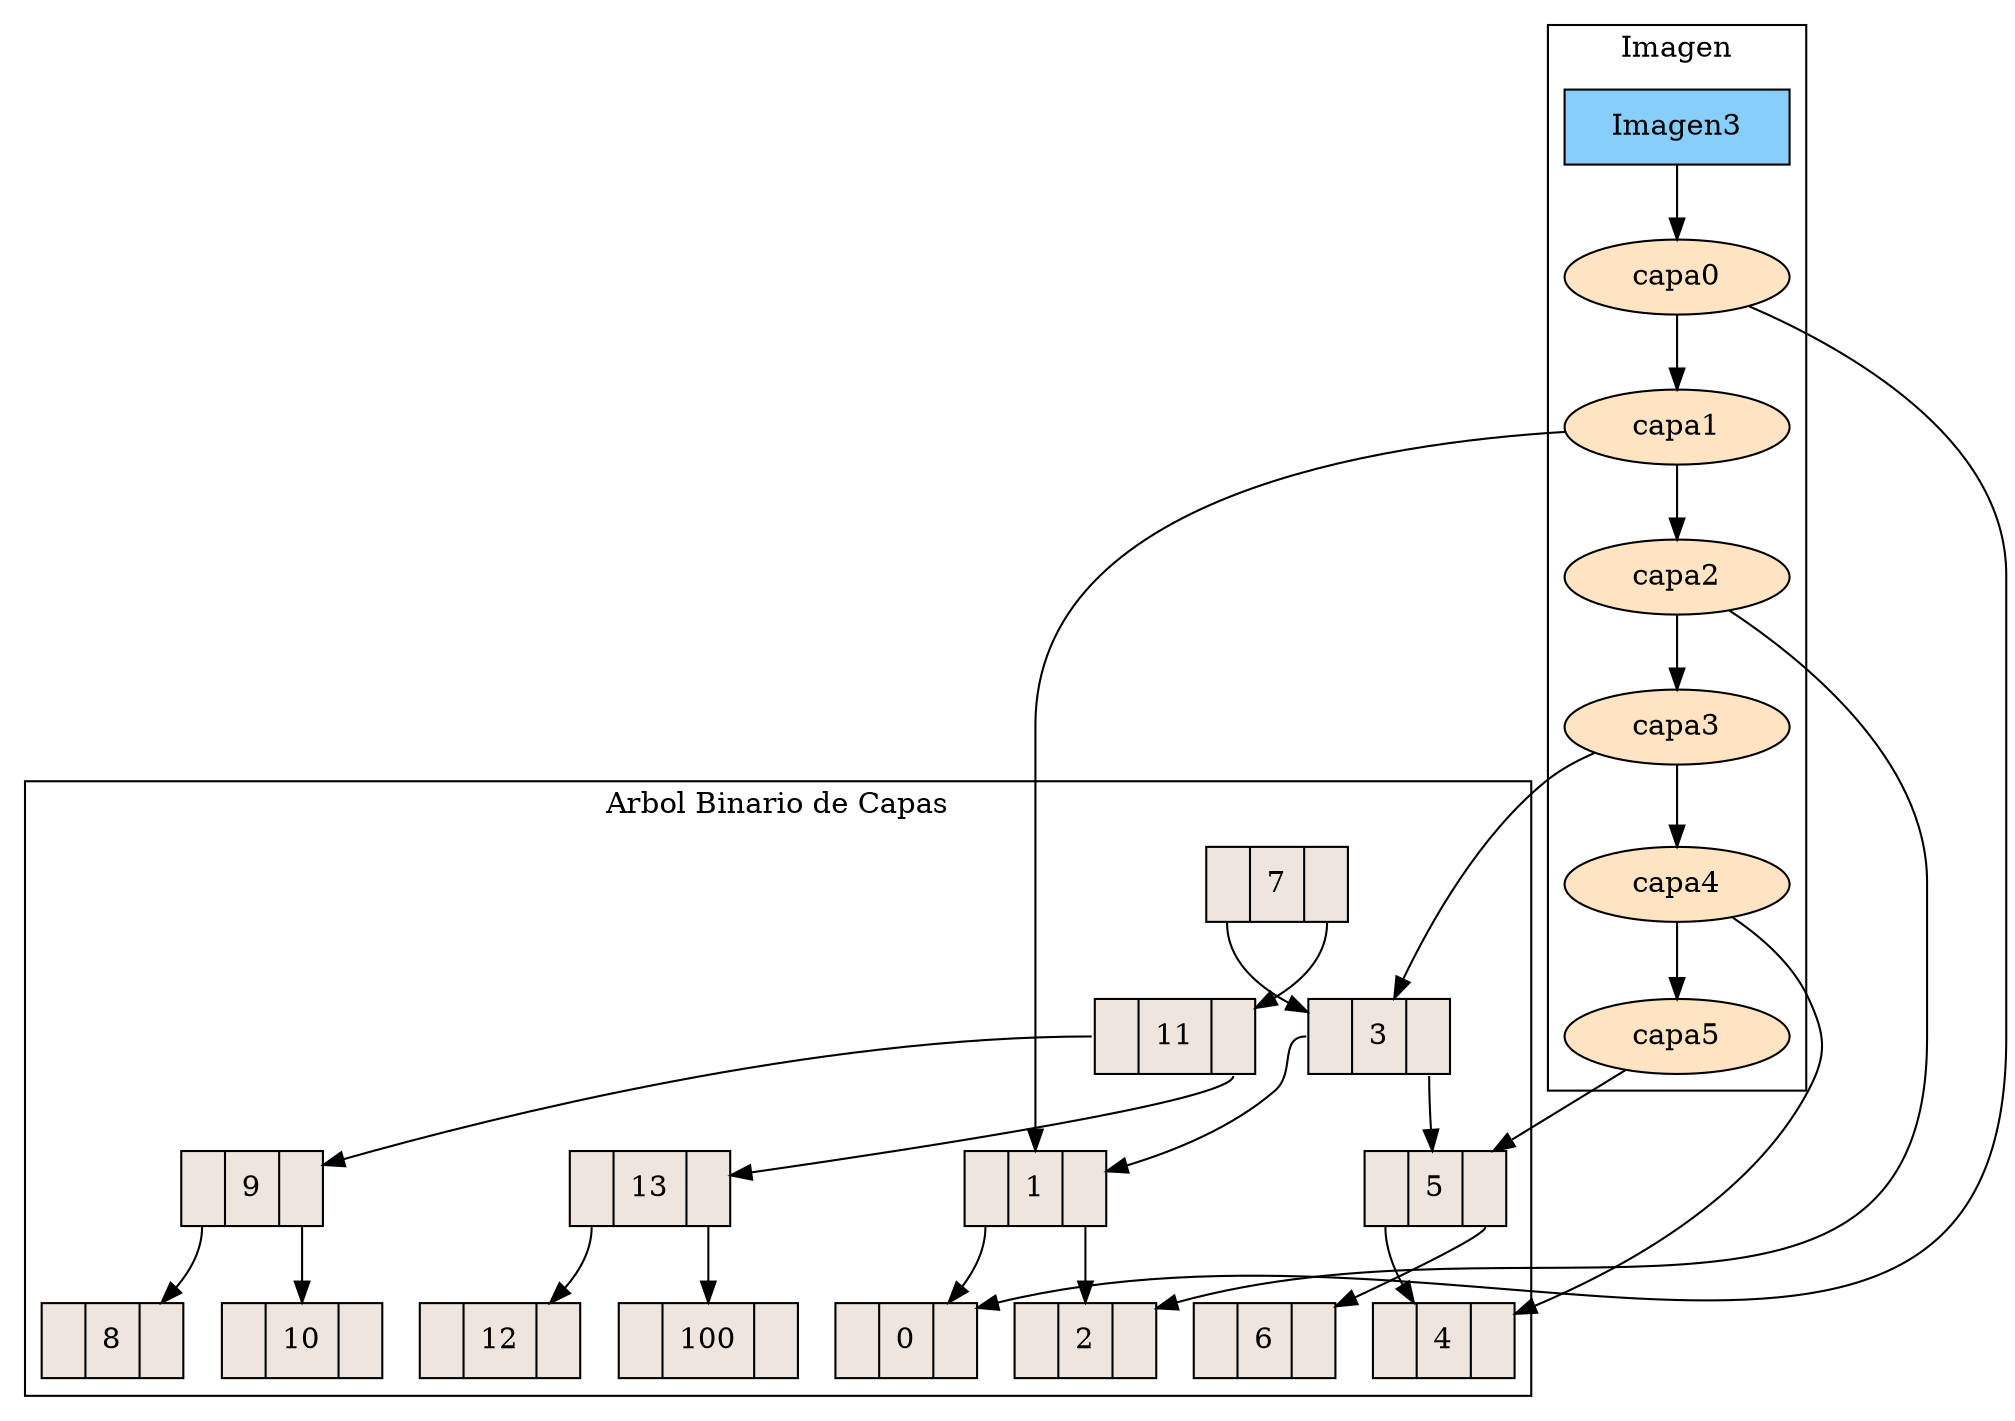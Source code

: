 digraph grafica{
rankdir=TB;
 subgraph cluster_0{
 label="Arbol Binario de Capas"; 
 node [shape = record, style=filled, fillcolor=seashell2];
nodo7 [ label = "<C0>|7|<C1>"];
nodo3 [ label = "<C0>|3|<C1>"];
nodo1 [ label = "<C0>|1|<C1>"];
nodo0 [ label = "<C0>|0|<C1>"];
nodo2 [ label = "<C0>|2|<C1>"];
nodo5 [ label = "<C0>|5|<C1>"];
nodo4 [ label = "<C0>|4|<C1>"];
nodo6 [ label = "<C0>|6|<C1>"];
nodo11 [ label = "<C0>|11|<C1>"];
nodo9 [ label = "<C0>|9|<C1>"];
nodo8 [ label = "<C0>|8|<C1>"];
nodo10 [ label = "<C0>|10|<C1>"];
nodo13 [ label = "<C0>|13|<C1>"];
nodo12 [ label = "<C0>|12|<C1>"];
nodo100 [ label = "<C0>|100|<C1>"];
nodo7:C0->nodo3
nodo7:C1->nodo11
nodo3:C0->nodo1
nodo3:C1->nodo5
nodo1:C0->nodo0
nodo1:C1->nodo2
nodo5:C0->nodo4
nodo5:C1->nodo6
nodo11:C0->nodo9
nodo11:C1->nodo13
nodo9:C0->nodo8
nodo9:C1->nodo10
nodo13:C0->nodo12
nodo13:C1->nodo100
}subgraph cluster_1 {
 label="Imagen";
  Imagen3[shape=box,width = 1.5 style = filled, fillcolor = lightskyblue, group = 2 ];
Imagen3->capa0
capa0 [shape=ellipse width = 1.5 style = filled, fillcolor = bisque1, group = 1 ];
capa0->capa1
capa1 [shape=ellipse width = 1.5 style = filled, fillcolor = bisque1, group = 1 ];
capa1->capa2
capa2 [shape=ellipse width = 1.5 style = filled, fillcolor = bisque1, group = 1 ];
capa2->capa3
capa3 [shape=ellipse width = 1.5 style = filled, fillcolor = bisque1, group = 1 ];
capa3->capa4
capa4 [shape=ellipse width = 1.5 style = filled, fillcolor = bisque1, group = 1 ];
capa4->capa5
capa5 [shape=ellipse width = 1.5 style = filled, fillcolor = bisque1, group = 1 ];
capa0->nodo0
capa1->nodo1
capa2->nodo2
capa3->nodo3
capa4->nodo4
capa5->nodo5

}
}